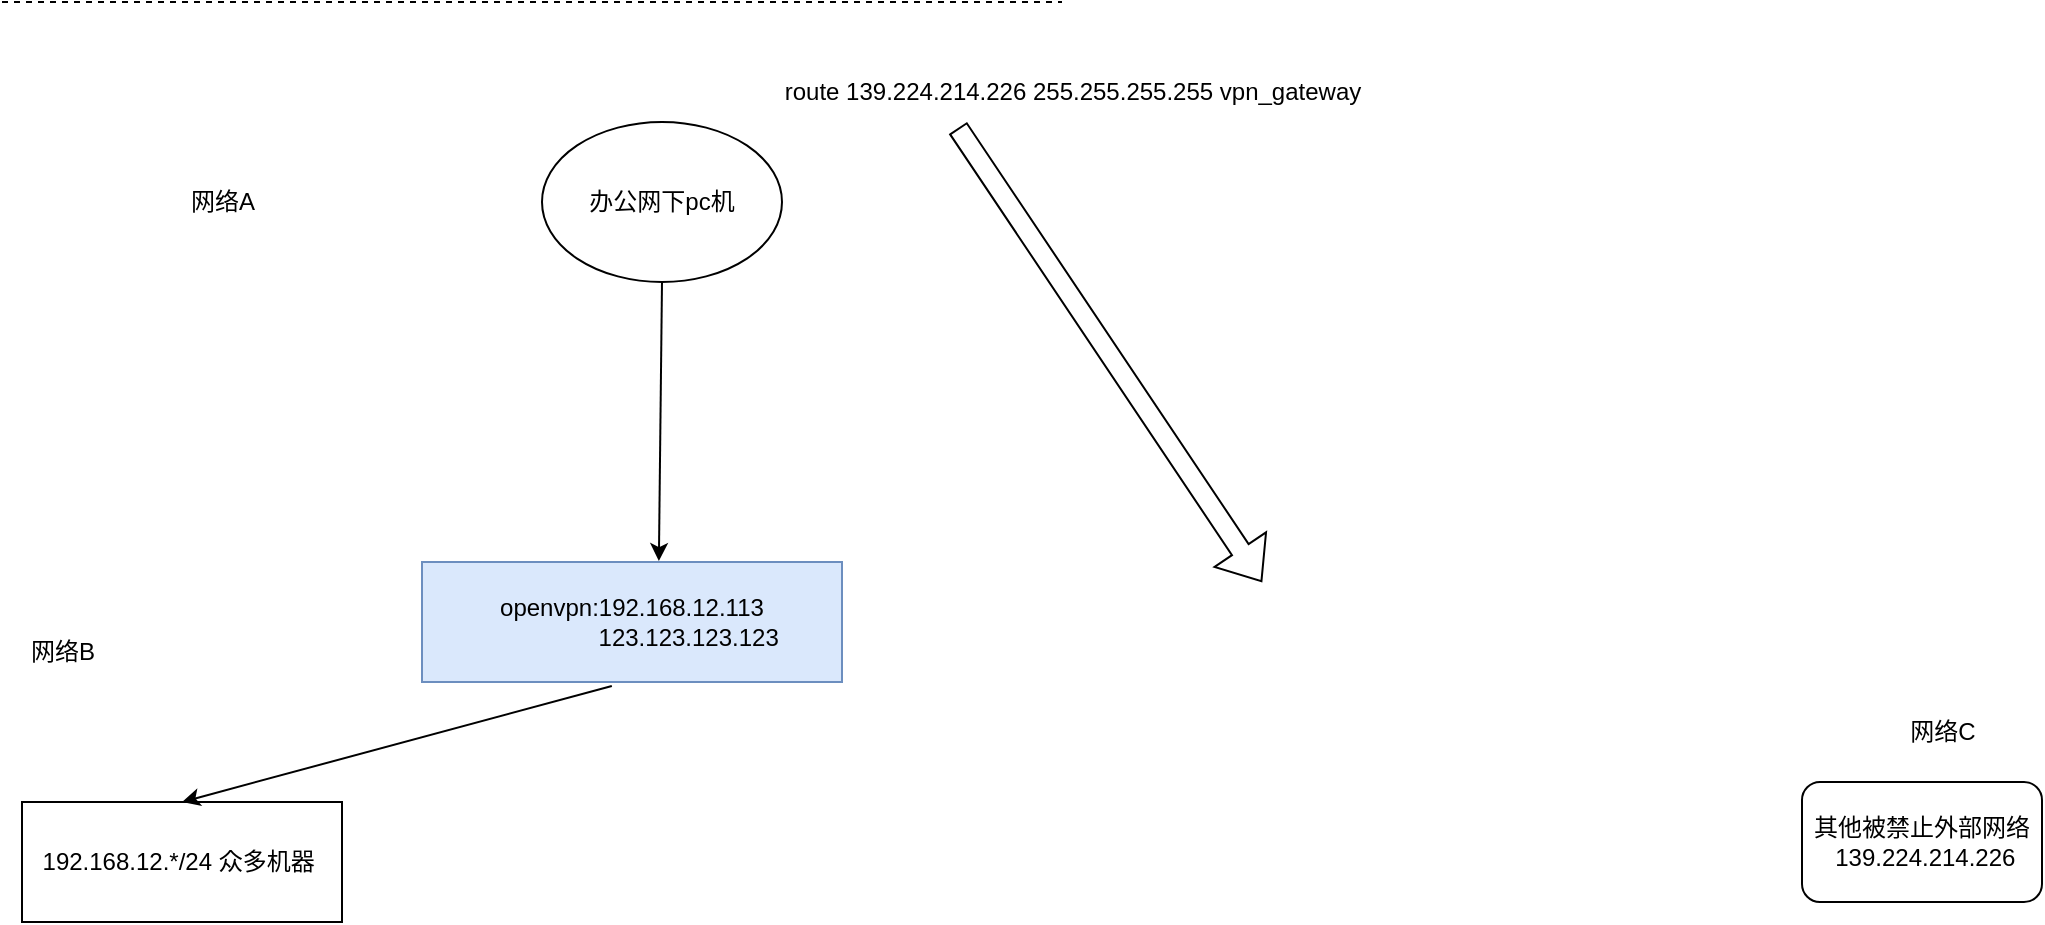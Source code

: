 <mxfile version="21.6.8" type="github">
  <diagram name="第 1 页" id="VXVUnhYRUdE7yQb651BT">
    <mxGraphModel dx="1434" dy="750" grid="1" gridSize="10" guides="1" tooltips="1" connect="1" arrows="1" fold="1" page="1" pageScale="1" pageWidth="827" pageHeight="1169" math="0" shadow="0">
      <root>
        <mxCell id="0" />
        <mxCell id="1" parent="0" />
        <mxCell id="f7mQdjlpUvdxf11fPVCJ-1" value="openvpn:192.168.12.113&lt;br&gt;&lt;span style=&quot;white-space: pre;&quot;&gt;&#x9;&lt;/span&gt;&lt;span style=&quot;white-space: pre;&quot;&gt;&#x9;&lt;/span&gt;&amp;nbsp;123.123.123.123" style="rounded=0;whiteSpace=wrap;html=1;fillColor=#dae8fc;strokeColor=#6c8ebf;" parent="1" vertex="1">
          <mxGeometry x="260" y="330" width="210" height="60" as="geometry" />
        </mxCell>
        <mxCell id="f7mQdjlpUvdxf11fPVCJ-2" value="办公网下pc机" style="ellipse;whiteSpace=wrap;html=1;" parent="1" vertex="1">
          <mxGeometry x="320" y="110" width="120" height="80" as="geometry" />
        </mxCell>
        <mxCell id="f7mQdjlpUvdxf11fPVCJ-3" value="192.168.12.*/24 众多机器&amp;nbsp;" style="rounded=0;whiteSpace=wrap;html=1;" parent="1" vertex="1">
          <mxGeometry x="60" y="450" width="160" height="60" as="geometry" />
        </mxCell>
        <mxCell id="f7mQdjlpUvdxf11fPVCJ-4" value="其他被禁止外部网络&lt;br&gt;&amp;nbsp;139.224.214.226" style="rounded=1;whiteSpace=wrap;html=1;" parent="1" vertex="1">
          <mxGeometry x="950" y="440" width="120" height="60" as="geometry" />
        </mxCell>
        <mxCell id="f7mQdjlpUvdxf11fPVCJ-5" value="" style="endArrow=classic;html=1;rounded=0;entryX=0.564;entryY=-0.008;entryDx=0;entryDy=0;entryPerimeter=0;exitX=0.5;exitY=1;exitDx=0;exitDy=0;" parent="1" source="f7mQdjlpUvdxf11fPVCJ-2" target="f7mQdjlpUvdxf11fPVCJ-1" edge="1">
          <mxGeometry width="50" height="50" relative="1" as="geometry">
            <mxPoint x="388.634" y="192.016" as="sourcePoint" />
            <mxPoint x="341.37" y="330" as="targetPoint" />
          </mxGeometry>
        </mxCell>
        <mxCell id="f7mQdjlpUvdxf11fPVCJ-6" value="" style="endArrow=none;dashed=1;html=1;rounded=0;" parent="1" edge="1">
          <mxGeometry width="50" height="50" relative="1" as="geometry">
            <mxPoint x="50" y="50" as="sourcePoint" />
            <mxPoint x="580" y="50" as="targetPoint" />
            <Array as="points">
              <mxPoint x="400" y="50" />
            </Array>
          </mxGeometry>
        </mxCell>
        <mxCell id="f7mQdjlpUvdxf11fPVCJ-7" value="网络A" style="text;html=1;align=center;verticalAlign=middle;resizable=0;points=[];autosize=1;strokeColor=none;fillColor=none;" parent="1" vertex="1">
          <mxGeometry x="130" y="135" width="60" height="30" as="geometry" />
        </mxCell>
        <mxCell id="f7mQdjlpUvdxf11fPVCJ-8" value="网络B" style="text;html=1;align=center;verticalAlign=middle;resizable=0;points=[];autosize=1;strokeColor=none;fillColor=none;" parent="1" vertex="1">
          <mxGeometry x="50" y="360" width="60" height="30" as="geometry" />
        </mxCell>
        <mxCell id="f7mQdjlpUvdxf11fPVCJ-9" value="网络C" style="text;html=1;align=center;verticalAlign=middle;resizable=0;points=[];autosize=1;strokeColor=none;fillColor=none;" parent="1" vertex="1">
          <mxGeometry x="990" y="400" width="60" height="30" as="geometry" />
        </mxCell>
        <mxCell id="f7mQdjlpUvdxf11fPVCJ-10" value="" style="endArrow=classic;html=1;rounded=0;entryX=0.5;entryY=0;entryDx=0;entryDy=0;exitX=0.452;exitY=1.033;exitDx=0;exitDy=0;exitPerimeter=0;" parent="1" source="f7mQdjlpUvdxf11fPVCJ-1" target="f7mQdjlpUvdxf11fPVCJ-3" edge="1">
          <mxGeometry width="50" height="50" relative="1" as="geometry">
            <mxPoint x="440" y="410" as="sourcePoint" />
            <mxPoint x="490" y="360" as="targetPoint" />
          </mxGeometry>
        </mxCell>
        <mxCell id="f7mQdjlpUvdxf11fPVCJ-12" value="route&amp;nbsp;139.224.214.226&amp;nbsp;255.255.255.255 vpn_gateway" style="text;html=1;align=center;verticalAlign=middle;resizable=0;points=[];autosize=1;strokeColor=none;fillColor=none;" parent="1" vertex="1">
          <mxGeometry x="430" y="80" width="310" height="30" as="geometry" />
        </mxCell>
        <mxCell id="f7mQdjlpUvdxf11fPVCJ-13" value="" style="shape=flexArrow;endArrow=classic;html=1;rounded=0;exitX=0.316;exitY=1.1;exitDx=0;exitDy=0;exitPerimeter=0;" parent="1" source="f7mQdjlpUvdxf11fPVCJ-12" edge="1">
          <mxGeometry width="50" height="50" relative="1" as="geometry">
            <mxPoint x="530" y="185" as="sourcePoint" />
            <mxPoint x="680" y="340" as="targetPoint" />
          </mxGeometry>
        </mxCell>
      </root>
    </mxGraphModel>
  </diagram>
</mxfile>
